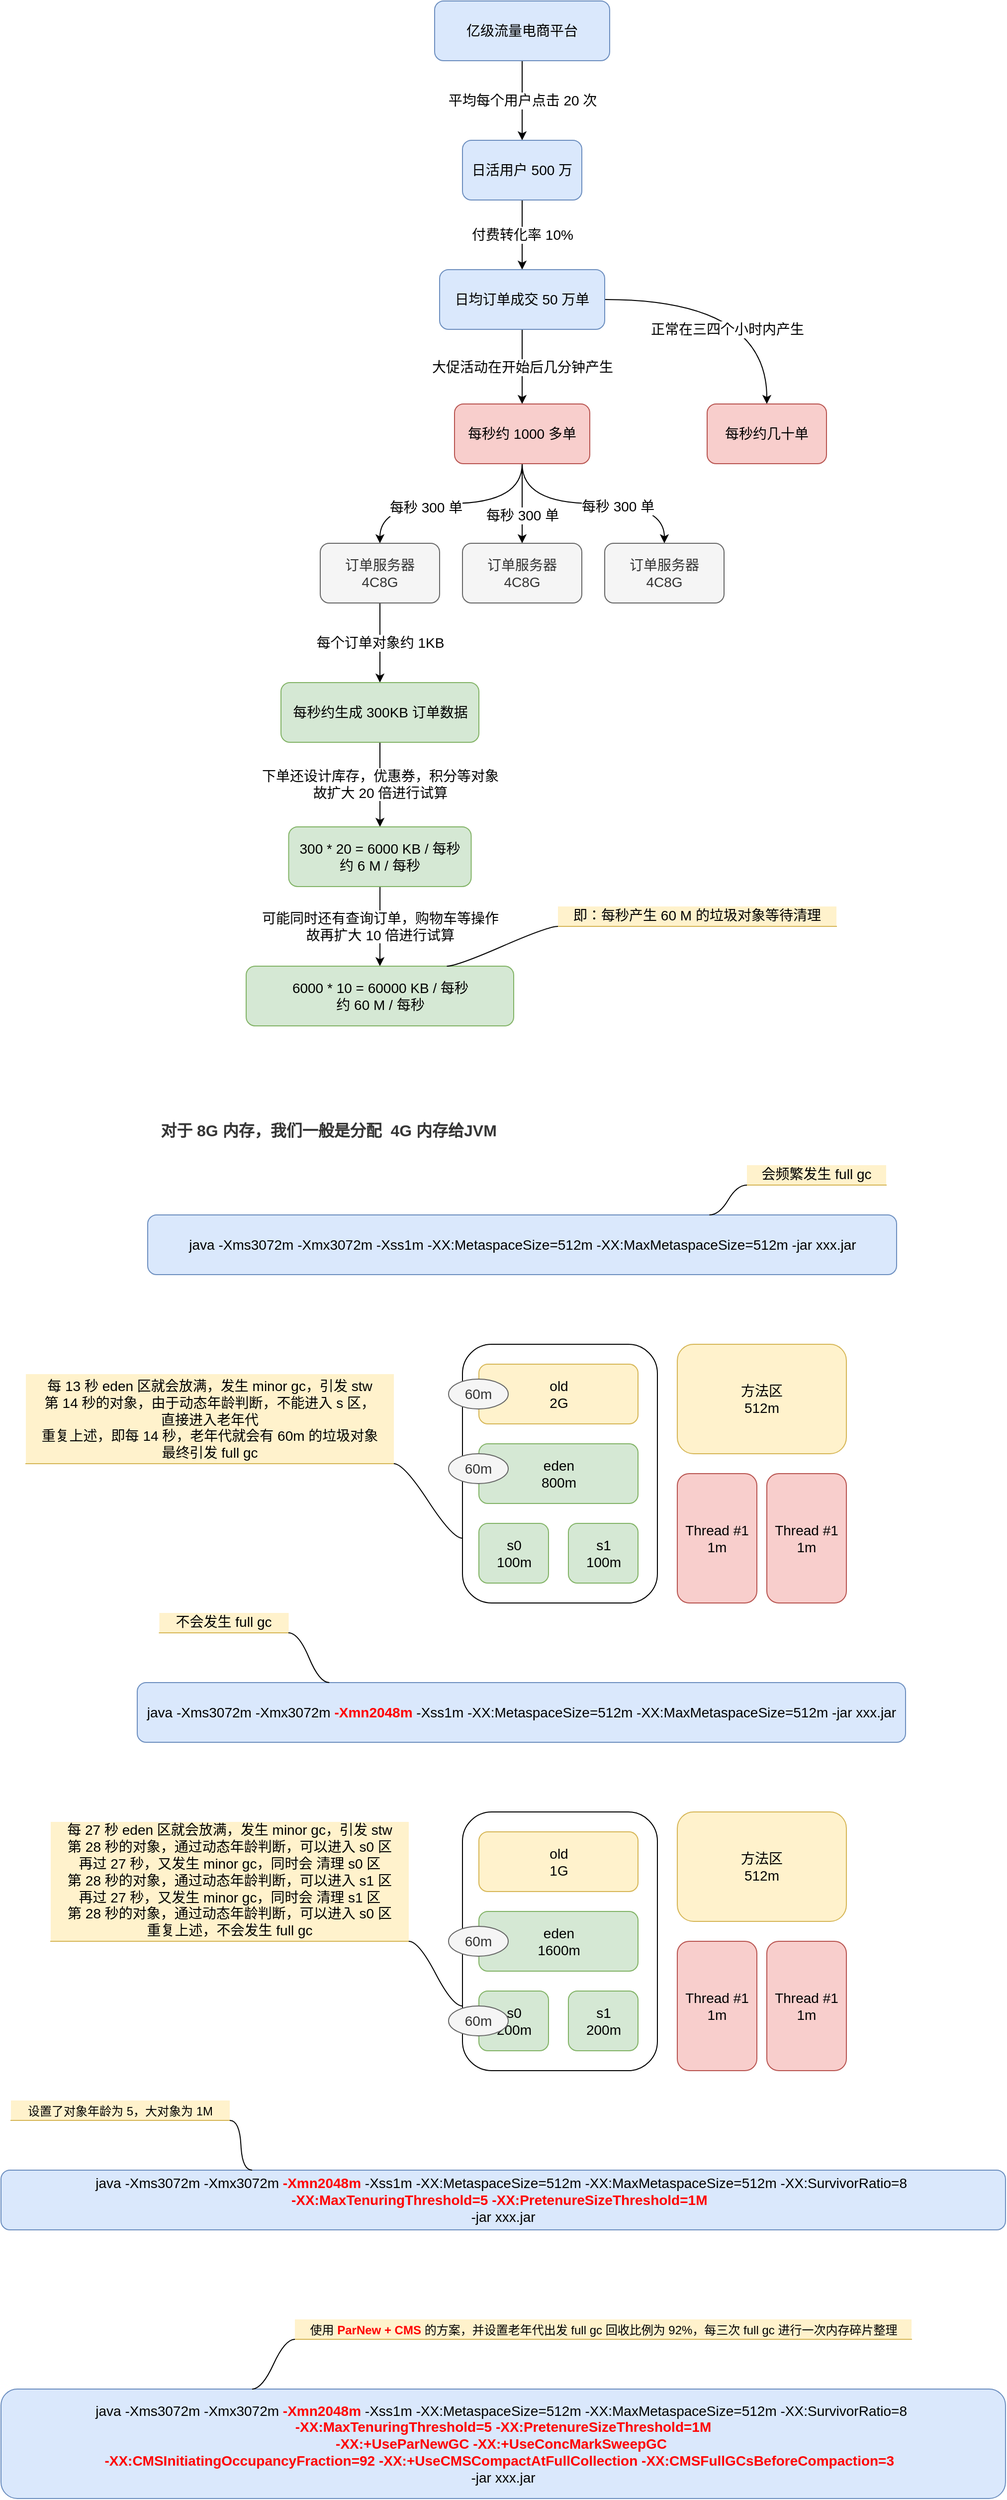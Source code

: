 <mxfile version="18.2.0" type="github">
  <diagram id="Av8gOdfz92jW5SdK9xdu" name="Page-1">
    <mxGraphModel dx="2145" dy="820" grid="1" gridSize="10" guides="1" tooltips="1" connect="1" arrows="1" fold="1" page="1" pageScale="1" pageWidth="827" pageHeight="1169" math="0" shadow="0">
      <root>
        <mxCell id="0" />
        <mxCell id="1" parent="0" />
        <mxCell id="JW9MqYBJTLgA_z4XFz4W-38" value="" style="rounded=1;whiteSpace=wrap;html=1;shadow=0;labelBackgroundColor=none;fontSize=14;fontColor=#000000;fillColor=default;gradientColor=none;" parent="1" vertex="1">
          <mxGeometry x="354" y="1470" width="196" height="260" as="geometry" />
        </mxCell>
        <mxCell id="JW9MqYBJTLgA_z4XFz4W-3" value="平均每个用户点击 20 次" style="edgeStyle=orthogonalEdgeStyle;rounded=0;orthogonalLoop=1;jettySize=auto;html=1;fontSize=14;fontColor=#000000;" parent="1" source="JW9MqYBJTLgA_z4XFz4W-1" target="JW9MqYBJTLgA_z4XFz4W-2" edge="1">
          <mxGeometry relative="1" as="geometry" />
        </mxCell>
        <mxCell id="JW9MqYBJTLgA_z4XFz4W-1" value="亿级流量电商平台" style="rounded=1;whiteSpace=wrap;html=1;shadow=0;labelBackgroundColor=none;fontSize=14;fillColor=#dae8fc;strokeColor=#6c8ebf;" parent="1" vertex="1">
          <mxGeometry x="326" y="120" width="176" height="60" as="geometry" />
        </mxCell>
        <mxCell id="JW9MqYBJTLgA_z4XFz4W-5" value="付费转化率 10%" style="edgeStyle=orthogonalEdgeStyle;rounded=0;orthogonalLoop=1;jettySize=auto;html=1;fontSize=14;fontColor=#000000;" parent="1" source="JW9MqYBJTLgA_z4XFz4W-2" target="JW9MqYBJTLgA_z4XFz4W-4" edge="1">
          <mxGeometry relative="1" as="geometry" />
        </mxCell>
        <mxCell id="JW9MqYBJTLgA_z4XFz4W-2" value="日活用户 500 万" style="whiteSpace=wrap;html=1;fontSize=14;rounded=1;shadow=0;labelBackgroundColor=none;fillColor=#dae8fc;strokeColor=#6c8ebf;" parent="1" vertex="1">
          <mxGeometry x="354" y="260" width="120" height="60" as="geometry" />
        </mxCell>
        <mxCell id="JW9MqYBJTLgA_z4XFz4W-7" value="正常在三四个小时内产生" style="edgeStyle=orthogonalEdgeStyle;rounded=0;orthogonalLoop=1;jettySize=auto;html=1;fontSize=14;fontColor=#000000;curved=1;" parent="1" source="JW9MqYBJTLgA_z4XFz4W-4" target="JW9MqYBJTLgA_z4XFz4W-6" edge="1">
          <mxGeometry x="-0.082" y="-30" relative="1" as="geometry">
            <mxPoint as="offset" />
          </mxGeometry>
        </mxCell>
        <mxCell id="JW9MqYBJTLgA_z4XFz4W-9" value="大促活动在开始后几分钟产生" style="edgeStyle=orthogonalEdgeStyle;curved=1;rounded=0;orthogonalLoop=1;jettySize=auto;html=1;fontSize=14;fontColor=#000000;" parent="1" source="JW9MqYBJTLgA_z4XFz4W-4" target="JW9MqYBJTLgA_z4XFz4W-8" edge="1">
          <mxGeometry relative="1" as="geometry" />
        </mxCell>
        <mxCell id="JW9MqYBJTLgA_z4XFz4W-4" value="日均订单成交 50 万单" style="whiteSpace=wrap;html=1;fontSize=14;rounded=1;shadow=0;labelBackgroundColor=none;fillColor=#dae8fc;strokeColor=#6c8ebf;" parent="1" vertex="1">
          <mxGeometry x="331" y="390" width="166" height="60" as="geometry" />
        </mxCell>
        <mxCell id="JW9MqYBJTLgA_z4XFz4W-6" value="每秒约几十单" style="whiteSpace=wrap;html=1;fontSize=14;rounded=1;shadow=0;labelBackgroundColor=none;fillColor=#f8cecc;strokeColor=#b85450;" parent="1" vertex="1">
          <mxGeometry x="600" y="525" width="120" height="60" as="geometry" />
        </mxCell>
        <mxCell id="JW9MqYBJTLgA_z4XFz4W-11" value="" style="edgeStyle=orthogonalEdgeStyle;curved=1;rounded=0;orthogonalLoop=1;jettySize=auto;html=1;fontSize=14;fontColor=#000000;exitX=0.5;exitY=1;exitDx=0;exitDy=0;" parent="1" source="JW9MqYBJTLgA_z4XFz4W-8" target="JW9MqYBJTLgA_z4XFz4W-10" edge="1">
          <mxGeometry relative="1" as="geometry" />
        </mxCell>
        <mxCell id="JW9MqYBJTLgA_z4XFz4W-16" value="每秒 300 单" style="edgeLabel;html=1;align=center;verticalAlign=middle;resizable=0;points=[];fontSize=14;fontColor=#000000;" parent="JW9MqYBJTLgA_z4XFz4W-11" vertex="1" connectable="0">
          <mxGeometry x="0.229" y="4" relative="1" as="geometry">
            <mxPoint as="offset" />
          </mxGeometry>
        </mxCell>
        <mxCell id="JW9MqYBJTLgA_z4XFz4W-13" style="edgeStyle=orthogonalEdgeStyle;curved=1;rounded=0;orthogonalLoop=1;jettySize=auto;html=1;exitX=0.5;exitY=1;exitDx=0;exitDy=0;entryX=0.5;entryY=0;entryDx=0;entryDy=0;fontSize=14;fontColor=#000000;" parent="1" source="JW9MqYBJTLgA_z4XFz4W-8" target="JW9MqYBJTLgA_z4XFz4W-12" edge="1">
          <mxGeometry relative="1" as="geometry" />
        </mxCell>
        <mxCell id="JW9MqYBJTLgA_z4XFz4W-18" value="每秒 300 单" style="edgeLabel;html=1;align=center;verticalAlign=middle;resizable=0;points=[];fontSize=14;fontColor=#000000;" parent="JW9MqYBJTLgA_z4XFz4W-13" vertex="1" connectable="0">
          <mxGeometry x="0.287" relative="1" as="geometry">
            <mxPoint as="offset" />
          </mxGeometry>
        </mxCell>
        <mxCell id="JW9MqYBJTLgA_z4XFz4W-15" value="" style="edgeStyle=orthogonalEdgeStyle;curved=1;rounded=0;orthogonalLoop=1;jettySize=auto;html=1;fontSize=14;fontColor=#000000;exitX=0.5;exitY=1;exitDx=0;exitDy=0;" parent="1" source="JW9MqYBJTLgA_z4XFz4W-8" target="JW9MqYBJTLgA_z4XFz4W-14" edge="1">
          <mxGeometry relative="1" as="geometry" />
        </mxCell>
        <mxCell id="JW9MqYBJTLgA_z4XFz4W-17" value="每秒 300 单" style="edgeLabel;html=1;align=center;verticalAlign=middle;resizable=0;points=[];fontSize=14;fontColor=#000000;" parent="JW9MqYBJTLgA_z4XFz4W-15" vertex="1" connectable="0">
          <mxGeometry x="-0.067" y="-2" relative="1" as="geometry">
            <mxPoint x="32" y="1" as="offset" />
          </mxGeometry>
        </mxCell>
        <mxCell id="JW9MqYBJTLgA_z4XFz4W-8" value="每秒约 1000 多单" style="whiteSpace=wrap;html=1;fontSize=14;rounded=1;shadow=0;labelBackgroundColor=none;fillColor=#f8cecc;strokeColor=#b85450;" parent="1" vertex="1">
          <mxGeometry x="346" y="525" width="136" height="60" as="geometry" />
        </mxCell>
        <mxCell id="JW9MqYBJTLgA_z4XFz4W-20" value="每个订单对象约 1KB" style="edgeStyle=orthogonalEdgeStyle;curved=1;rounded=0;orthogonalLoop=1;jettySize=auto;html=1;fontSize=14;fontColor=#000000;" parent="1" source="JW9MqYBJTLgA_z4XFz4W-10" target="JW9MqYBJTLgA_z4XFz4W-19" edge="1">
          <mxGeometry relative="1" as="geometry" />
        </mxCell>
        <mxCell id="JW9MqYBJTLgA_z4XFz4W-10" value="订单服务器&lt;br&gt;4C8G" style="whiteSpace=wrap;html=1;fontSize=14;fontColor=#333333;rounded=1;shadow=0;labelBackgroundColor=none;fillColor=#f5f5f5;strokeColor=#666666;" parent="1" vertex="1">
          <mxGeometry x="211" y="665" width="120" height="60" as="geometry" />
        </mxCell>
        <mxCell id="JW9MqYBJTLgA_z4XFz4W-12" value="订单服务器&lt;br&gt;4C8G" style="whiteSpace=wrap;html=1;fontSize=14;fontColor=#333333;rounded=1;shadow=0;labelBackgroundColor=none;fillColor=#f5f5f5;strokeColor=#666666;" parent="1" vertex="1">
          <mxGeometry x="354" y="665" width="120" height="60" as="geometry" />
        </mxCell>
        <mxCell id="JW9MqYBJTLgA_z4XFz4W-14" value="&lt;span style=&quot;&quot;&gt;订单服务器&lt;/span&gt;&lt;br style=&quot;&quot;&gt;&lt;span style=&quot;&quot;&gt;4C8G&lt;/span&gt;" style="whiteSpace=wrap;html=1;fontSize=14;fontColor=#333333;rounded=1;shadow=0;labelBackgroundColor=none;fillColor=#f5f5f5;strokeColor=#666666;" parent="1" vertex="1">
          <mxGeometry x="497" y="665" width="120" height="60" as="geometry" />
        </mxCell>
        <mxCell id="JW9MqYBJTLgA_z4XFz4W-22" value="下单还设计库存，优惠券，积分等对象&lt;br&gt;故扩大 20 倍进行试算" style="edgeStyle=orthogonalEdgeStyle;curved=1;rounded=0;orthogonalLoop=1;jettySize=auto;html=1;fontSize=14;fontColor=#000000;" parent="1" source="JW9MqYBJTLgA_z4XFz4W-19" target="JW9MqYBJTLgA_z4XFz4W-21" edge="1">
          <mxGeometry relative="1" as="geometry" />
        </mxCell>
        <mxCell id="JW9MqYBJTLgA_z4XFz4W-19" value="每秒约生成 300KB 订单数据" style="whiteSpace=wrap;html=1;fontSize=14;rounded=1;shadow=0;labelBackgroundColor=none;fillColor=#d5e8d4;strokeColor=#82b366;" parent="1" vertex="1">
          <mxGeometry x="171.5" y="805" width="199" height="60" as="geometry" />
        </mxCell>
        <mxCell id="JW9MqYBJTLgA_z4XFz4W-24" value="可能同时还有查询订单，购物车等操作&lt;br&gt;故再扩大 10 倍进行试算" style="edgeStyle=orthogonalEdgeStyle;curved=1;rounded=0;orthogonalLoop=1;jettySize=auto;html=1;fontSize=14;fontColor=#000000;" parent="1" source="JW9MqYBJTLgA_z4XFz4W-21" target="JW9MqYBJTLgA_z4XFz4W-23" edge="1">
          <mxGeometry relative="1" as="geometry" />
        </mxCell>
        <mxCell id="JW9MqYBJTLgA_z4XFz4W-21" value="300 * 20 = 6000 KB / 每秒&lt;br&gt;约 6 M / 每秒" style="whiteSpace=wrap;html=1;fontSize=14;rounded=1;shadow=0;labelBackgroundColor=none;fillColor=#d5e8d4;strokeColor=#82b366;" parent="1" vertex="1">
          <mxGeometry x="179.25" y="950" width="183.5" height="60" as="geometry" />
        </mxCell>
        <mxCell id="JW9MqYBJTLgA_z4XFz4W-23" value="&lt;span style=&quot;&quot;&gt;6000 * 10 = 60000 KB / 每秒&lt;br&gt;约 60 M / 每秒&lt;br&gt;&lt;/span&gt;" style="whiteSpace=wrap;html=1;fontSize=14;rounded=1;shadow=0;labelBackgroundColor=none;fillColor=#d5e8d4;strokeColor=#82b366;" parent="1" vertex="1">
          <mxGeometry x="136.5" y="1090" width="269" height="60" as="geometry" />
        </mxCell>
        <mxCell id="JW9MqYBJTLgA_z4XFz4W-27" value="即：每秒产生 60 M 的垃圾对象等待清理" style="whiteSpace=wrap;html=1;shape=partialRectangle;top=0;left=0;bottom=1;right=0;points=[[0,1],[1,1]];fillColor=#fff2cc;align=center;verticalAlign=bottom;routingCenterY=0.5;snapToPoint=1;recursiveResize=0;autosize=1;treeFolding=1;treeMoving=1;newEdgeStyle={&quot;edgeStyle&quot;:&quot;entityRelationEdgeStyle&quot;,&quot;startArrow&quot;:&quot;none&quot;,&quot;endArrow&quot;:&quot;none&quot;,&quot;segment&quot;:10,&quot;curved&quot;:1};shadow=0;labelBackgroundColor=none;fontSize=14;strokeColor=#d6b656;" parent="1" vertex="1">
          <mxGeometry x="450" y="1030" width="280" height="20" as="geometry" />
        </mxCell>
        <mxCell id="JW9MqYBJTLgA_z4XFz4W-28" value="" style="edgeStyle=entityRelationEdgeStyle;startArrow=none;endArrow=none;segment=10;curved=1;rounded=0;fontColor=#000000;fontSize=14;exitX=0.75;exitY=0;exitDx=0;exitDy=0;" parent="1" source="JW9MqYBJTLgA_z4XFz4W-23" target="JW9MqYBJTLgA_z4XFz4W-27" edge="1">
          <mxGeometry relative="1" as="geometry">
            <mxPoint x="540" y="1040" as="sourcePoint" />
          </mxGeometry>
        </mxCell>
        <mxCell id="JW9MqYBJTLgA_z4XFz4W-30" value="java -Xms3072m -Xmx3072m -Xss1m -XX:MetaspaceSize=512m -XX:MaxMetaspaceSize=512m -jar xxx.jar" style="rounded=1;whiteSpace=wrap;html=1;shadow=0;labelBackgroundColor=none;fontSize=14;fillColor=#dae8fc;strokeColor=#6c8ebf;" parent="1" vertex="1">
          <mxGeometry x="37.5" y="1340" width="753" height="60" as="geometry" />
        </mxCell>
        <mxCell id="JW9MqYBJTLgA_z4XFz4W-31" value="old&lt;br&gt;2G" style="rounded=1;whiteSpace=wrap;html=1;shadow=0;labelBackgroundColor=none;fontSize=14;fillColor=#fff2cc;strokeColor=#d6b656;" parent="1" vertex="1">
          <mxGeometry x="370.5" y="1490" width="160" height="60" as="geometry" />
        </mxCell>
        <mxCell id="JW9MqYBJTLgA_z4XFz4W-32" value="eden&lt;br&gt;800m" style="rounded=1;whiteSpace=wrap;html=1;shadow=0;labelBackgroundColor=none;fontSize=14;fillColor=#d5e8d4;strokeColor=#82b366;" parent="1" vertex="1">
          <mxGeometry x="370.5" y="1570" width="160" height="60" as="geometry" />
        </mxCell>
        <mxCell id="JW9MqYBJTLgA_z4XFz4W-33" value="s0&lt;br&gt;100m" style="rounded=1;whiteSpace=wrap;html=1;shadow=0;labelBackgroundColor=none;fontSize=14;fillColor=#d5e8d4;strokeColor=#82b366;" parent="1" vertex="1">
          <mxGeometry x="370.5" y="1650" width="70" height="60" as="geometry" />
        </mxCell>
        <mxCell id="JW9MqYBJTLgA_z4XFz4W-34" value="s1&lt;br&gt;100m" style="rounded=1;whiteSpace=wrap;html=1;shadow=0;labelBackgroundColor=none;fontSize=14;fillColor=#d5e8d4;strokeColor=#82b366;" parent="1" vertex="1">
          <mxGeometry x="460.5" y="1650" width="70" height="60" as="geometry" />
        </mxCell>
        <mxCell id="JW9MqYBJTLgA_z4XFz4W-35" value="方法区&lt;br&gt;512m" style="rounded=1;whiteSpace=wrap;html=1;shadow=0;labelBackgroundColor=none;fontSize=14;fillColor=#fff2cc;strokeColor=#d6b656;" parent="1" vertex="1">
          <mxGeometry x="570" y="1470" width="170" height="110" as="geometry" />
        </mxCell>
        <mxCell id="JW9MqYBJTLgA_z4XFz4W-36" value="Thread #1&lt;br&gt;1m" style="rounded=1;whiteSpace=wrap;html=1;shadow=0;labelBackgroundColor=none;fontSize=14;fillColor=#f8cecc;strokeColor=#b85450;" parent="1" vertex="1">
          <mxGeometry x="570" y="1600" width="80" height="130" as="geometry" />
        </mxCell>
        <mxCell id="JW9MqYBJTLgA_z4XFz4W-37" value="Thread #1&lt;br&gt;1m" style="rounded=1;whiteSpace=wrap;html=1;shadow=0;labelBackgroundColor=none;fontSize=14;fillColor=#f8cecc;strokeColor=#b85450;" parent="1" vertex="1">
          <mxGeometry x="660" y="1600" width="80" height="130" as="geometry" />
        </mxCell>
        <mxCell id="JW9MqYBJTLgA_z4XFz4W-39" value="60m" style="ellipse;whiteSpace=wrap;html=1;shadow=0;labelBackgroundColor=none;fontSize=14;fontColor=#333333;fillColor=#f5f5f5;strokeColor=#666666;" parent="1" vertex="1">
          <mxGeometry x="340" y="1505" width="60" height="30" as="geometry" />
        </mxCell>
        <mxCell id="JW9MqYBJTLgA_z4XFz4W-40" value="会频繁发生 full gc" style="whiteSpace=wrap;html=1;shape=partialRectangle;top=0;left=0;bottom=1;right=0;points=[[0,1],[1,1]];fillColor=#fff2cc;align=center;verticalAlign=bottom;routingCenterY=0.5;snapToPoint=1;recursiveResize=0;autosize=1;treeFolding=1;treeMoving=1;newEdgeStyle={&quot;edgeStyle&quot;:&quot;entityRelationEdgeStyle&quot;,&quot;startArrow&quot;:&quot;none&quot;,&quot;endArrow&quot;:&quot;none&quot;,&quot;segment&quot;:10,&quot;curved&quot;:1};shadow=0;labelBackgroundColor=none;fontSize=14;strokeColor=#d6b656;" parent="1" vertex="1">
          <mxGeometry x="640" y="1290" width="140" height="20" as="geometry" />
        </mxCell>
        <mxCell id="JW9MqYBJTLgA_z4XFz4W-41" value="" style="edgeStyle=entityRelationEdgeStyle;startArrow=none;endArrow=none;segment=10;curved=1;rounded=0;fontColor=#000000;fontSize=14;exitX=0.75;exitY=0;exitDx=0;exitDy=0;" parent="1" source="JW9MqYBJTLgA_z4XFz4W-30" target="JW9MqYBJTLgA_z4XFz4W-40" edge="1">
          <mxGeometry relative="1" as="geometry">
            <mxPoint x="610" y="1310" as="sourcePoint" />
          </mxGeometry>
        </mxCell>
        <mxCell id="JW9MqYBJTLgA_z4XFz4W-42" value="java -Xms3072m -Xmx3072m &lt;b&gt;&lt;font color=&quot;#ff0000&quot;&gt;-Xmn2048m&lt;/font&gt;&lt;/b&gt; -Xss1m -XX:MetaspaceSize=512m -XX:MaxMetaspaceSize=512m -jar xxx.jar" style="rounded=1;whiteSpace=wrap;html=1;shadow=0;labelBackgroundColor=none;fontSize=14;fillColor=#dae8fc;strokeColor=#6c8ebf;" parent="1" vertex="1">
          <mxGeometry x="27" y="1810" width="772.5" height="60" as="geometry" />
        </mxCell>
        <mxCell id="JW9MqYBJTLgA_z4XFz4W-43" value="不会发生 full gc" style="whiteSpace=wrap;html=1;shape=partialRectangle;top=0;left=0;bottom=1;right=0;points=[[0,1],[1,1]];fillColor=#fff2cc;align=center;verticalAlign=bottom;routingCenterY=0.5;snapToPoint=1;recursiveResize=0;autosize=1;treeFolding=1;treeMoving=1;newEdgeStyle={&quot;edgeStyle&quot;:&quot;entityRelationEdgeStyle&quot;,&quot;startArrow&quot;:&quot;none&quot;,&quot;endArrow&quot;:&quot;none&quot;,&quot;segment&quot;:10,&quot;curved&quot;:1};shadow=0;labelBackgroundColor=none;fontSize=14;strokeColor=#d6b656;" parent="1" vertex="1">
          <mxGeometry x="49.25" y="1740" width="130" height="20" as="geometry" />
        </mxCell>
        <mxCell id="JW9MqYBJTLgA_z4XFz4W-44" value="" style="edgeStyle=entityRelationEdgeStyle;startArrow=none;endArrow=none;segment=10;curved=1;rounded=0;fontColor=#000000;fontSize=14;exitX=0.25;exitY=0;exitDx=0;exitDy=0;" parent="1" source="JW9MqYBJTLgA_z4XFz4W-42" target="JW9MqYBJTLgA_z4XFz4W-43" edge="1">
          <mxGeometry relative="1" as="geometry">
            <mxPoint x="210.125" y="1800" as="sourcePoint" />
          </mxGeometry>
        </mxCell>
        <mxCell id="JW9MqYBJTLgA_z4XFz4W-46" value="" style="rounded=1;whiteSpace=wrap;html=1;shadow=0;labelBackgroundColor=none;fontSize=14;fontColor=#000000;fillColor=default;gradientColor=none;" parent="1" vertex="1">
          <mxGeometry x="354" y="1940" width="196" height="260" as="geometry" />
        </mxCell>
        <mxCell id="JW9MqYBJTLgA_z4XFz4W-47" value="old&lt;br&gt;1G" style="rounded=1;whiteSpace=wrap;html=1;shadow=0;labelBackgroundColor=none;fontSize=14;fillColor=#fff2cc;strokeColor=#d6b656;" parent="1" vertex="1">
          <mxGeometry x="370.5" y="1960" width="160" height="60" as="geometry" />
        </mxCell>
        <mxCell id="JW9MqYBJTLgA_z4XFz4W-48" value="eden&lt;br&gt;1600m" style="rounded=1;whiteSpace=wrap;html=1;shadow=0;labelBackgroundColor=none;fontSize=14;fillColor=#d5e8d4;strokeColor=#82b366;" parent="1" vertex="1">
          <mxGeometry x="370.5" y="2040" width="160" height="60" as="geometry" />
        </mxCell>
        <mxCell id="JW9MqYBJTLgA_z4XFz4W-49" value="s0&lt;br&gt;200m" style="rounded=1;whiteSpace=wrap;html=1;shadow=0;labelBackgroundColor=none;fontSize=14;fillColor=#d5e8d4;strokeColor=#82b366;" parent="1" vertex="1">
          <mxGeometry x="370.5" y="2120" width="70" height="60" as="geometry" />
        </mxCell>
        <mxCell id="JW9MqYBJTLgA_z4XFz4W-50" value="s1&lt;br&gt;200m" style="rounded=1;whiteSpace=wrap;html=1;shadow=0;labelBackgroundColor=none;fontSize=14;fillColor=#d5e8d4;strokeColor=#82b366;" parent="1" vertex="1">
          <mxGeometry x="460.5" y="2120" width="70" height="60" as="geometry" />
        </mxCell>
        <mxCell id="JW9MqYBJTLgA_z4XFz4W-51" value="方法区&lt;br&gt;512m" style="rounded=1;whiteSpace=wrap;html=1;shadow=0;labelBackgroundColor=none;fontSize=14;fillColor=#fff2cc;strokeColor=#d6b656;" parent="1" vertex="1">
          <mxGeometry x="570" y="1940" width="170" height="110" as="geometry" />
        </mxCell>
        <mxCell id="JW9MqYBJTLgA_z4XFz4W-52" value="Thread #1&lt;br&gt;1m" style="rounded=1;whiteSpace=wrap;html=1;shadow=0;labelBackgroundColor=none;fontSize=14;fillColor=#f8cecc;strokeColor=#b85450;" parent="1" vertex="1">
          <mxGeometry x="570" y="2070" width="80" height="130" as="geometry" />
        </mxCell>
        <mxCell id="JW9MqYBJTLgA_z4XFz4W-53" value="Thread #1&lt;br&gt;1m" style="rounded=1;whiteSpace=wrap;html=1;shadow=0;labelBackgroundColor=none;fontSize=14;fillColor=#f8cecc;strokeColor=#b85450;" parent="1" vertex="1">
          <mxGeometry x="660" y="2070" width="80" height="130" as="geometry" />
        </mxCell>
        <mxCell id="JW9MqYBJTLgA_z4XFz4W-54" value="60m" style="ellipse;whiteSpace=wrap;html=1;shadow=0;labelBackgroundColor=none;fontSize=14;fontColor=#333333;fillColor=#f5f5f5;strokeColor=#666666;" parent="1" vertex="1">
          <mxGeometry x="340" y="2055" width="60" height="30" as="geometry" />
        </mxCell>
        <mxCell id="JW9MqYBJTLgA_z4XFz4W-55" value="60m" style="ellipse;whiteSpace=wrap;html=1;shadow=0;labelBackgroundColor=none;fontSize=14;fontColor=#333333;fillColor=#f5f5f5;strokeColor=#666666;" parent="1" vertex="1">
          <mxGeometry x="340" y="1580" width="60" height="30" as="geometry" />
        </mxCell>
        <mxCell id="JW9MqYBJTLgA_z4XFz4W-57" value="60m" style="ellipse;whiteSpace=wrap;html=1;shadow=0;labelBackgroundColor=none;fontSize=14;fontColor=#333333;fillColor=#f5f5f5;strokeColor=#666666;" parent="1" vertex="1">
          <mxGeometry x="340" y="2135" width="60" height="30" as="geometry" />
        </mxCell>
        <mxCell id="JW9MqYBJTLgA_z4XFz4W-58" value="每 13 秒 eden 区就会放满，发生 minor gc，引发 stw&lt;br&gt;第 14 秒的对象，由于动态年龄判断，不能进入 s 区，&lt;br&gt;直接进入老年代&lt;br&gt;重复上述，即每 14 秒，老年代就会有 60m 的垃圾对象&lt;br&gt;最终引发 full gc" style="whiteSpace=wrap;html=1;shape=partialRectangle;top=0;left=0;bottom=1;right=0;points=[[0,1],[1,1]];fillColor=#fff2cc;align=center;verticalAlign=bottom;routingCenterY=0.5;snapToPoint=1;recursiveResize=0;autosize=1;treeFolding=1;treeMoving=1;newEdgeStyle={&quot;edgeStyle&quot;:&quot;entityRelationEdgeStyle&quot;,&quot;startArrow&quot;:&quot;none&quot;,&quot;endArrow&quot;:&quot;none&quot;,&quot;segment&quot;:10,&quot;curved&quot;:1};shadow=0;labelBackgroundColor=none;fontSize=14;strokeColor=#d6b656;" parent="1" vertex="1">
          <mxGeometry x="-85" y="1500" width="370" height="90" as="geometry" />
        </mxCell>
        <mxCell id="JW9MqYBJTLgA_z4XFz4W-59" value="" style="edgeStyle=entityRelationEdgeStyle;startArrow=none;endArrow=none;segment=10;curved=1;rounded=0;fontColor=#000000;fontSize=14;exitX=0;exitY=0.75;exitDx=0;exitDy=0;" parent="1" source="JW9MqYBJTLgA_z4XFz4W-38" target="JW9MqYBJTLgA_z4XFz4W-58" edge="1">
          <mxGeometry relative="1" as="geometry">
            <mxPoint x="120" y="1570" as="sourcePoint" />
          </mxGeometry>
        </mxCell>
        <mxCell id="JW9MqYBJTLgA_z4XFz4W-60" value="每 27 秒 eden 区就会放满，发生 minor gc，引发 stw&lt;br&gt;第 28 秒的对象，通过动态年龄判断，可以进入 s0 区&lt;br&gt;再过 27 秒，又发生 minor gc，同时会 清理 s0 区&lt;br&gt;第 28 秒的对象，通过动态年龄判断，可以进入 s1 区&lt;br&gt;再过 27 秒，又发生 minor gc，同时会 清理 s1 区&lt;br&gt;第 28 秒的对象，通过动态年龄判断，可以进入 s0 区&lt;br&gt;重复上述，不会发生 full gc" style="whiteSpace=wrap;html=1;shape=partialRectangle;top=0;left=0;bottom=1;right=0;points=[[0,1],[1,1]];fillColor=#fff2cc;align=center;verticalAlign=bottom;routingCenterY=0.5;snapToPoint=1;recursiveResize=0;autosize=1;treeFolding=1;treeMoving=1;newEdgeStyle={&quot;edgeStyle&quot;:&quot;entityRelationEdgeStyle&quot;,&quot;startArrow&quot;:&quot;none&quot;,&quot;endArrow&quot;:&quot;none&quot;,&quot;segment&quot;:10,&quot;curved&quot;:1};shadow=0;labelBackgroundColor=none;fontSize=14;strokeColor=#d6b656;" parent="1" vertex="1">
          <mxGeometry x="-60" y="1950" width="360" height="120" as="geometry" />
        </mxCell>
        <mxCell id="JW9MqYBJTLgA_z4XFz4W-61" value="" style="edgeStyle=entityRelationEdgeStyle;startArrow=none;endArrow=none;segment=10;curved=1;rounded=0;fontColor=#000000;fontSize=14;exitX=0;exitY=0.75;exitDx=0;exitDy=0;" parent="1" source="JW9MqYBJTLgA_z4XFz4W-46" target="JW9MqYBJTLgA_z4XFz4W-60" edge="1">
          <mxGeometry relative="1" as="geometry">
            <mxPoint x="100" y="2015" as="sourcePoint" />
          </mxGeometry>
        </mxCell>
        <mxCell id="-cfDKtNo5D_IMYahiY4I-1" value="java -Xms3072m -Xmx3072m &lt;b&gt;&lt;font color=&quot;#ff0000&quot;&gt;-Xmn2048m&lt;/font&gt;&lt;/b&gt; -Xss1m -XX:MetaspaceSize=512m -XX:MaxMetaspaceSize=512m&amp;nbsp;&lt;span style=&quot;background-color: initial;&quot;&gt;-XX:SurvivorRatio=8&amp;nbsp;&lt;br&gt;&lt;/span&gt;&lt;div data-language=&quot;javascript&quot; style=&quot;&quot; data-theme=&quot;default&quot;&gt;&lt;b&gt;&lt;font color=&quot;#ff0000&quot;&gt;                -XX:MaxTenuringThreshold=5 -XX:PretenureSizeThreshold=1M&lt;/font&gt;&lt;/b&gt; &amp;nbsp;&lt;/div&gt;&lt;span style=&quot;background-color: initial;&quot;&gt;              &lt;/span&gt;-jar xxx.jar" style="rounded=1;whiteSpace=wrap;html=1;shadow=0;labelBackgroundColor=none;fontSize=14;fillColor=#dae8fc;strokeColor=#6c8ebf;" vertex="1" parent="1">
          <mxGeometry x="-110" y="2300" width="1010" height="60" as="geometry" />
        </mxCell>
        <mxCell id="-cfDKtNo5D_IMYahiY4I-4" value="&lt;div style=&quot;line-height: 1.75; font-size: 14px; text-align: left;&quot; id=&quot;jhQO-1654789365863&quot;&gt;&lt;span style=&quot;font-size: 16px;color: rgb(53, 53, 53);font-weight: bold;&quot;&gt;对于 8G 内存，我们一般是分配&amp;nbsp; 4G 内存给JVM&lt;/span&gt;&lt;/div&gt;" style="text;html=1;strokeColor=none;fillColor=none;align=center;verticalAlign=middle;whiteSpace=wrap;rounded=0;shadow=0;labelBackgroundColor=none;fontSize=12;fontColor=#FF0000;" vertex="1" parent="1">
          <mxGeometry x="37.5" y="1240" width="363" height="30" as="geometry" />
        </mxCell>
        <mxCell id="-cfDKtNo5D_IMYahiY4I-6" value="设置了对象年龄为 5，大对象为 1M" style="whiteSpace=wrap;html=1;shape=partialRectangle;top=0;left=0;bottom=1;right=0;points=[[0,1],[1,1]];fillColor=#fff2cc;align=center;verticalAlign=bottom;routingCenterY=0.5;snapToPoint=1;recursiveResize=0;autosize=1;treeFolding=1;treeMoving=1;newEdgeStyle={&quot;edgeStyle&quot;:&quot;entityRelationEdgeStyle&quot;,&quot;startArrow&quot;:&quot;none&quot;,&quot;endArrow&quot;:&quot;none&quot;,&quot;segment&quot;:10,&quot;curved&quot;:1};shadow=0;labelBackgroundColor=none;fontSize=12;strokeColor=#d6b656;" vertex="1" parent="1">
          <mxGeometry x="-100" y="2230" width="220" height="20" as="geometry" />
        </mxCell>
        <mxCell id="-cfDKtNo5D_IMYahiY4I-7" value="" style="edgeStyle=entityRelationEdgeStyle;startArrow=none;endArrow=none;segment=10;curved=1;rounded=0;fontColor=#000000;labelBackgroundColor=none;fontSize=12;exitX=0.25;exitY=0;exitDx=0;exitDy=0;" edge="1" target="-cfDKtNo5D_IMYahiY4I-6" parent="1" source="-cfDKtNo5D_IMYahiY4I-1">
          <mxGeometry relative="1" as="geometry">
            <mxPoint x="-30" y="2250" as="sourcePoint" />
          </mxGeometry>
        </mxCell>
        <mxCell id="-cfDKtNo5D_IMYahiY4I-8" value="java -Xms3072m -Xmx3072m &lt;b&gt;&lt;font color=&quot;#ff0000&quot;&gt;-Xmn2048m&lt;/font&gt;&lt;/b&gt; -Xss1m -XX:MetaspaceSize=512m -XX:MaxMetaspaceSize=512m&amp;nbsp;&lt;span style=&quot;background-color: initial;&quot;&gt;-XX:SurvivorRatio=8&amp;nbsp;&lt;br&gt;&lt;/span&gt;&lt;div data-language=&quot;javascript&quot; style=&quot;&quot; data-theme=&quot;default&quot;&gt;&lt;b&gt;&lt;font color=&quot;#ff0000&quot;&gt;                -XX:MaxTenuringThreshold=5 -XX:PretenureSizeThreshold=1M&lt;/font&gt;&lt;/b&gt;&lt;/div&gt;&lt;div data-language=&quot;javascript&quot; style=&quot;&quot; data-theme=&quot;default&quot;&gt;&lt;b&gt;&lt;font color=&quot;#ff0000&quot;&gt;                -XX:+UseParNewGC -XX:+UseConcMarkSweepGC&lt;/font&gt;&lt;/b&gt;&amp;nbsp;&lt;/div&gt;&lt;div data-language=&quot;javascript&quot; style=&quot;&quot; data-theme=&quot;default&quot;&gt;&lt;b&gt;&lt;font color=&quot;#ff0000&quot;&gt;                -XX:CMSInitiatingOccupancyFraction=92 -XX:+UseCMSCompactAtFullCollection -XX:CMSFullGCsBeforeCompaction=3&amp;nbsp;&lt;span style=&quot;background-color: initial;&quot;&gt;&amp;nbsp;&lt;/span&gt;&lt;/font&gt;&lt;/b&gt;&lt;/div&gt;&lt;span style=&quot;background-color: initial;&quot;&gt;              &lt;/span&gt;-jar xxx.jar" style="rounded=1;whiteSpace=wrap;html=1;shadow=0;labelBackgroundColor=none;fontSize=14;fillColor=#dae8fc;strokeColor=#6c8ebf;" vertex="1" parent="1">
          <mxGeometry x="-110" y="2520" width="1010" height="110" as="geometry" />
        </mxCell>
        <mxCell id="-cfDKtNo5D_IMYahiY4I-9" value="使用 &lt;b&gt;&lt;font color=&quot;#ff0000&quot;&gt;ParNew + CMS&lt;/font&gt;&lt;/b&gt; 的方案，并设置老年代出发 full gc 回收比例为 92%，每三次 full gc 进行一次内存碎片整理" style="whiteSpace=wrap;html=1;shape=partialRectangle;top=0;left=0;bottom=1;right=0;points=[[0,1],[1,1]];fillColor=#fff2cc;align=center;verticalAlign=bottom;routingCenterY=0.5;snapToPoint=1;recursiveResize=0;autosize=1;treeFolding=1;treeMoving=1;newEdgeStyle={&quot;edgeStyle&quot;:&quot;entityRelationEdgeStyle&quot;,&quot;startArrow&quot;:&quot;none&quot;,&quot;endArrow&quot;:&quot;none&quot;,&quot;segment&quot;:10,&quot;curved&quot;:1};shadow=0;labelBackgroundColor=none;fontSize=12;strokeColor=#d6b656;" vertex="1" parent="1">
          <mxGeometry x="185.5" y="2450" width="620" height="20" as="geometry" />
        </mxCell>
        <mxCell id="-cfDKtNo5D_IMYahiY4I-10" value="" style="edgeStyle=entityRelationEdgeStyle;startArrow=none;endArrow=none;segment=10;curved=1;rounded=0;fontColor=#000000;labelBackgroundColor=none;fontSize=12;exitX=0.25;exitY=0;exitDx=0;exitDy=0;entryX=0;entryY=1;entryDx=0;entryDy=0;" edge="1" parent="1" source="-cfDKtNo5D_IMYahiY4I-8" target="-cfDKtNo5D_IMYahiY4I-9">
          <mxGeometry relative="1" as="geometry">
            <mxPoint x="-30" y="2470" as="sourcePoint" />
          </mxGeometry>
        </mxCell>
      </root>
    </mxGraphModel>
  </diagram>
</mxfile>
